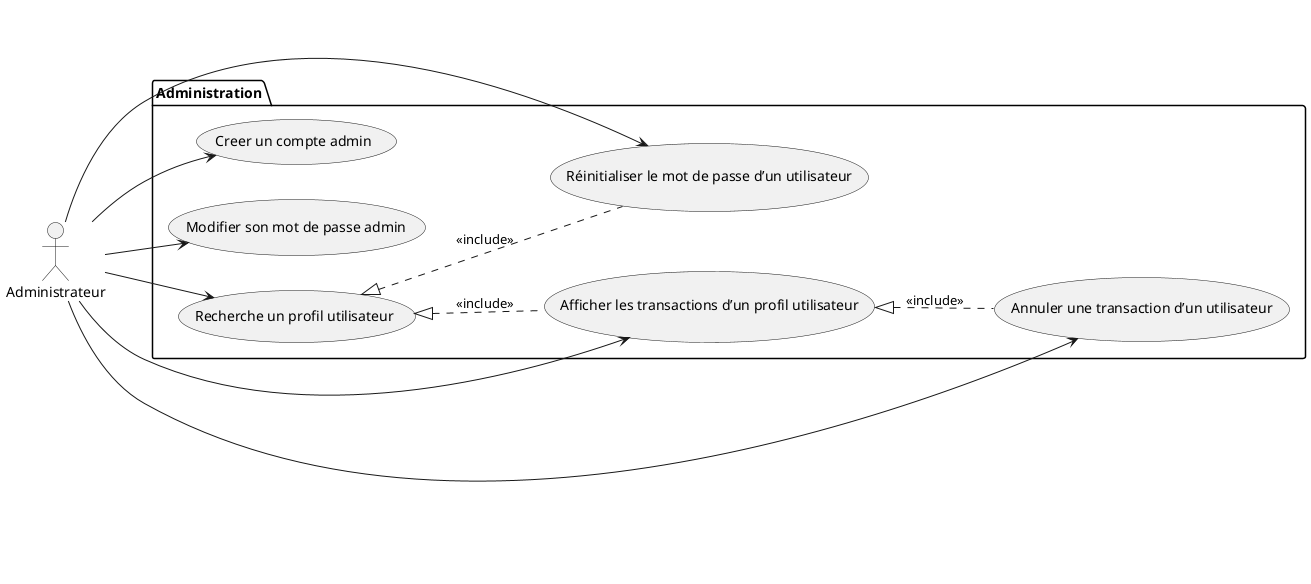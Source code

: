 @startuml Cas utilisation - Administration
left to right direction

actor "Administrateur" as Admin

package "Administration"{
    usecase "Recherche un profil utilisateur" as rpu
    usecase "Afficher les transactions d’un profil utilisateur" as atpu
    usecase "Annuler une transaction d’un utilisateur" as atu
		usecase "Réinitialiser le mot de passe d’un utilisateur" as rmpu
		usecase "Creer un compte admin" as cca
		usecase "Modifier son mot de passe admin" as mmpa
}

actor "Administrateur" as Admin

Admin --> rpu
Admin --> atpu
Admin --> atu
Admin --> rmpu
Admin --> cca
Admin --> mmpa

atpu <|.. atu  : <<include>>
rpu <|.. atpu  : <<include>>
rpu <|.. rmpu  : <<include>>
@enduml